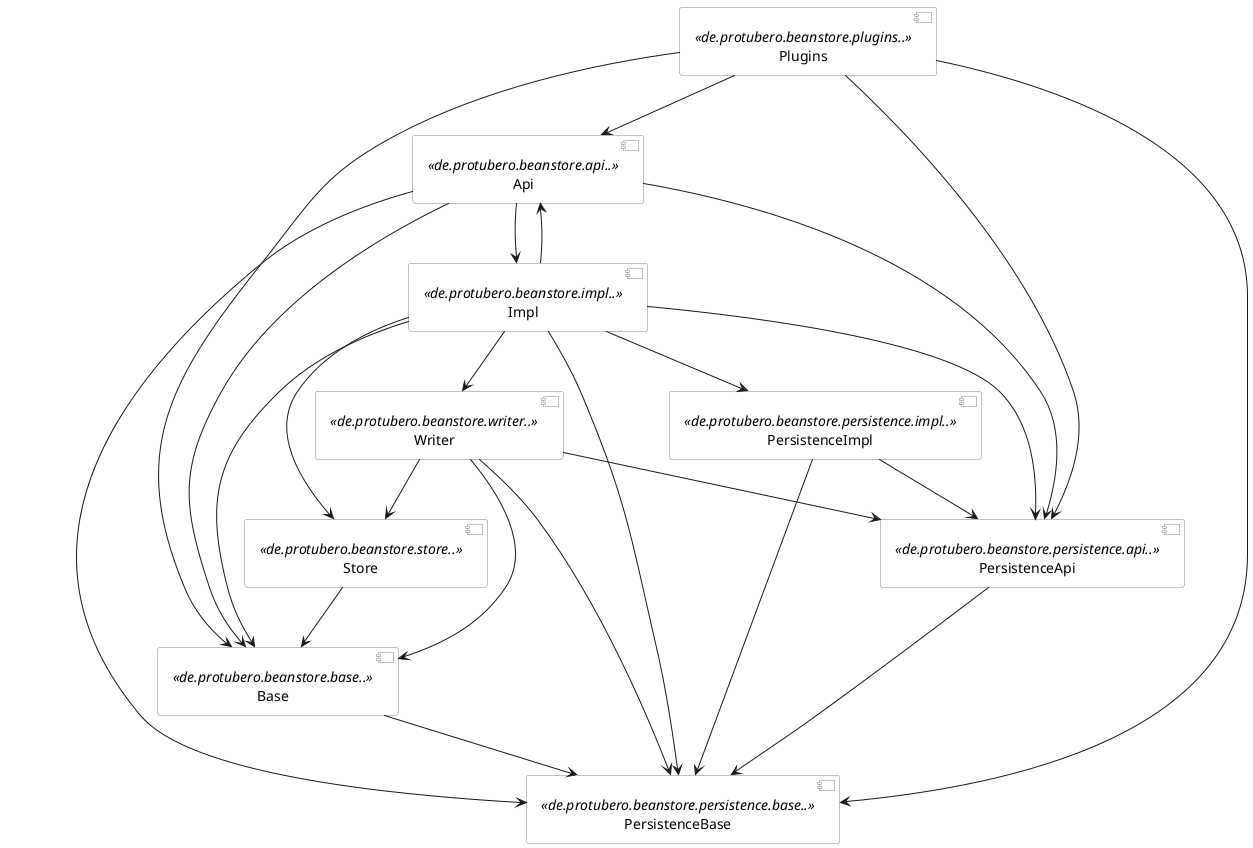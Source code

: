 
@startuml
skinparam componentStyle uml2

skinparam component {
  BorderColor #grey
  BackgroundColor #white
}


[Api] <<de.protubero.beanstore.api..>>
[Base] <<de.protubero.beanstore.base..>>
[Impl] <<de.protubero.beanstore.impl..>>
[Store] <<de.protubero.beanstore.store..>>
[Writer] <<de.protubero.beanstore.writer..>>

[PersistenceApi] <<de.protubero.beanstore.persistence.api..>>
[PersistenceBase] <<de.protubero.beanstore.persistence.base..>>
[PersistenceImpl] <<de.protubero.beanstore.persistence.impl..>>

[Plugins] <<de.protubero.beanstore.plugins..>>

[Base] --> PersistenceBase

[Store] --> Base

[Writer] --> Base
[Writer] --> Store

[Impl] --> Base
[Impl] --> Api
[Impl] --> Store
[Impl] --> Writer


[PersistenceApi] --> PersistenceBase
[PersistenceImpl] --> PersistenceApi
[PersistenceImpl] --> PersistenceBase

[Writer] --> PersistenceApi
[Writer] --> PersistenceBase

[Api] --> Impl
[Api] --> Base
[Api] --> PersistenceBase
[Api] --> PersistenceApi

[Impl] --> PersistenceImpl
[Impl] --> PersistenceBase
[Impl] --> PersistenceApi


[Plugins] --> Base
[Plugins] --> Api
[Plugins] --> PersistenceBase
[Plugins] --> PersistenceApi


@enduml


